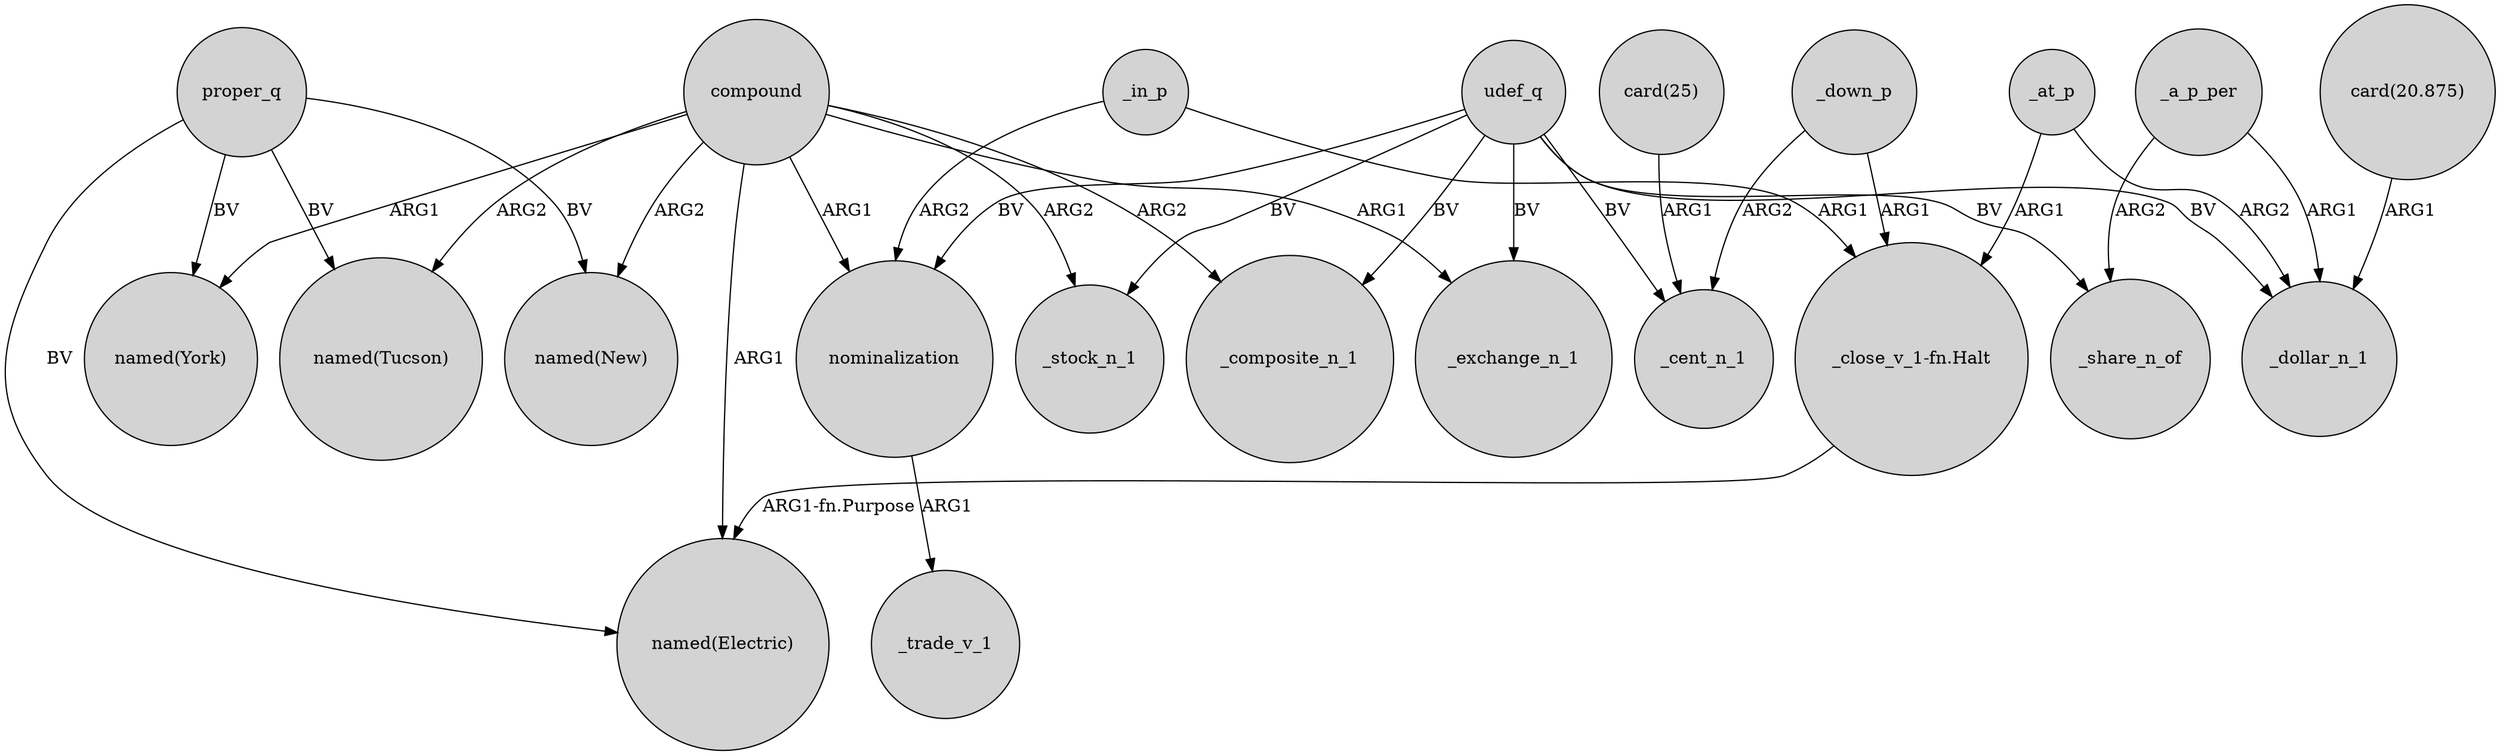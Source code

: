 digraph {
	node [shape=circle style=filled]
	_in_p -> "_close_v_1-fn.Halt" [label=ARG1]
	_down_p -> "_close_v_1-fn.Halt" [label=ARG1]
	compound -> "named(New)" [label=ARG2]
	compound -> "named(Tucson)" [label=ARG2]
	_down_p -> _cent_n_1 [label=ARG2]
	proper_q -> "named(New)" [label=BV]
	udef_q -> nominalization [label=BV]
	udef_q -> _exchange_n_1 [label=BV]
	compound -> "named(Electric)" [label=ARG1]
	udef_q -> _cent_n_1 [label=BV]
	compound -> _exchange_n_1 [label=ARG1]
	proper_q -> "named(York)" [label=BV]
	compound -> nominalization [label=ARG1]
	udef_q -> _stock_n_1 [label=BV]
	_at_p -> _dollar_n_1 [label=ARG2]
	"_close_v_1-fn.Halt" -> "named(Electric)" [label="ARG1-fn.Purpose"]
	_a_p_per -> _share_n_of [label=ARG2]
	udef_q -> _share_n_of [label=BV]
	_at_p -> "_close_v_1-fn.Halt" [label=ARG1]
	compound -> _stock_n_1 [label=ARG2]
	proper_q -> "named(Electric)" [label=BV]
	udef_q -> _dollar_n_1 [label=BV]
	_a_p_per -> _dollar_n_1 [label=ARG1]
	"card(20.875)" -> _dollar_n_1 [label=ARG1]
	udef_q -> _composite_n_1 [label=BV]
	"card(25)" -> _cent_n_1 [label=ARG1]
	compound -> "named(York)" [label=ARG1]
	_in_p -> nominalization [label=ARG2]
	proper_q -> "named(Tucson)" [label=BV]
	compound -> _composite_n_1 [label=ARG2]
	nominalization -> _trade_v_1 [label=ARG1]
}
